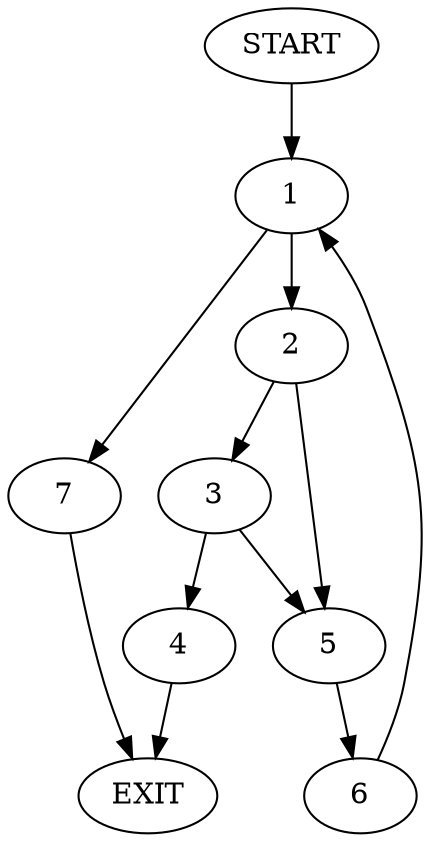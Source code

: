 digraph { 
0 [label="START"];
1;
2;
3;
4;
5;
6;
7;
8[label="EXIT"];
0 -> 1;
1 -> 2;
1 -> 7;
2 -> 3;
2 -> 5;
3 -> 4;
3 -> 5;
4 -> 8;
5 -> 6;
6 -> 1;
7 -> 8;
}